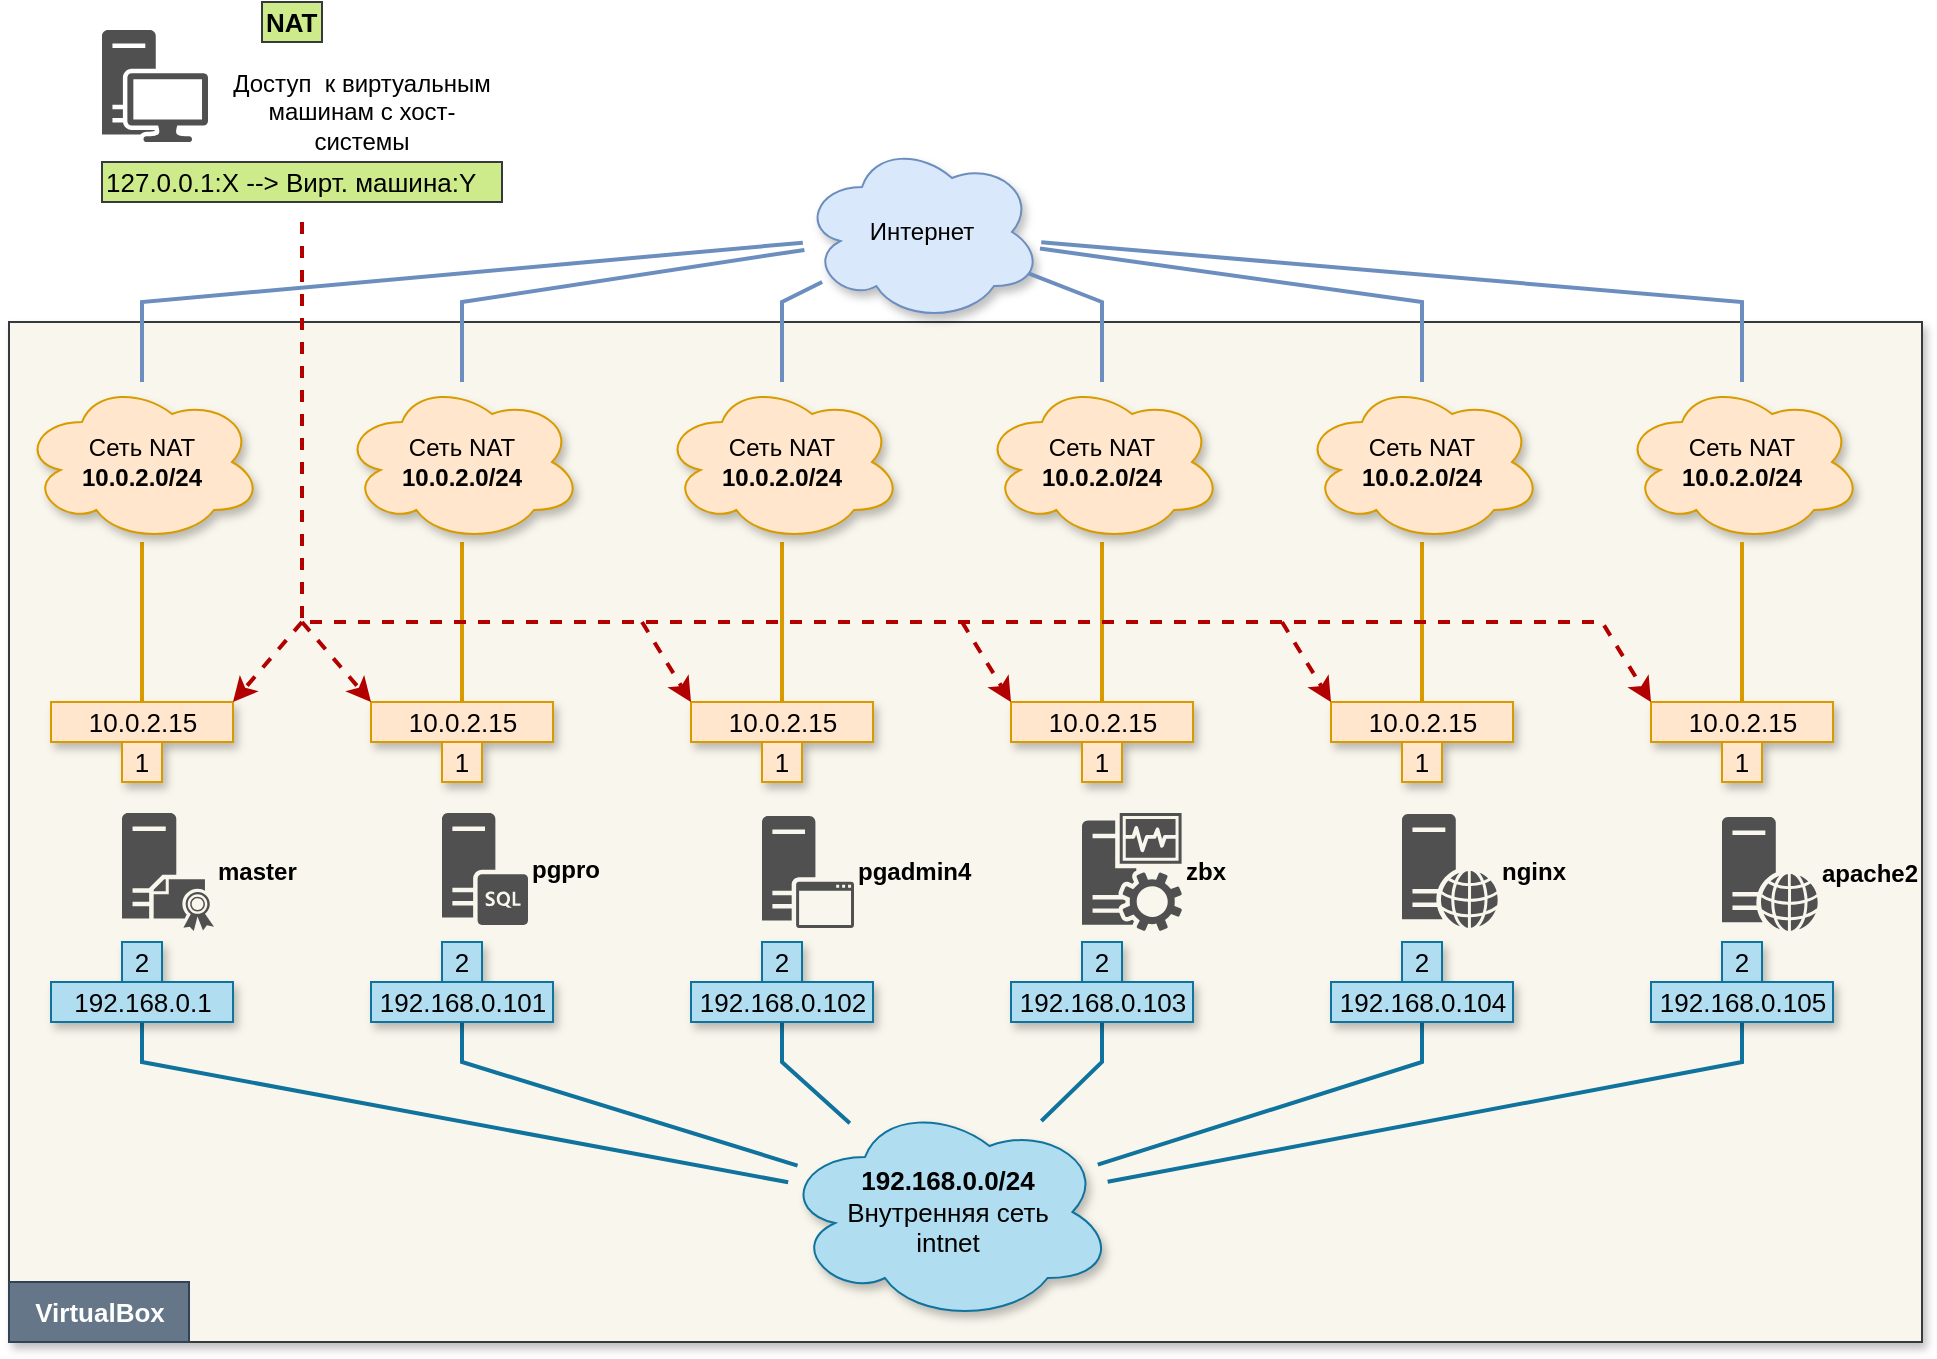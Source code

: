 <mxfile version="20.7.4" type="device"><diagram id="dLpNKgdumVeSnSUJRRxa" name="Страница 1"><mxGraphModel dx="1434" dy="926" grid="1" gridSize="10" guides="1" tooltips="1" connect="1" arrows="1" fold="1" page="1" pageScale="1" pageWidth="827" pageHeight="1169" math="0" shadow="0"><root><mxCell id="0"/><mxCell id="1" parent="0"/><mxCell id="pQSTXscZTdOlNcGqfAEL-66" value="" style="rounded=0;whiteSpace=wrap;html=1;strokeWidth=1;fontSize=13;fillColor=#f9f7ed;strokeColor=#36393d;shadow=1;glass=0;" parent="1" vertex="1"><mxGeometry x="193.5" y="170" width="956.5" height="510" as="geometry"/></mxCell><mxCell id="pQSTXscZTdOlNcGqfAEL-23" value="" style="endArrow=none;html=1;rounded=0;fontSize=13;fillColor=#b1ddf0;strokeColor=#10739e;strokeWidth=2;startArrow=none;" parent="1" source="pQSTXscZTdOlNcGqfAEL-22" target="pQSTXscZTdOlNcGqfAEL-14" edge="1"><mxGeometry width="50" height="50" relative="1" as="geometry"><mxPoint x="210" y="650" as="sourcePoint"/><mxPoint x="230" y="520" as="targetPoint"/><Array as="points"/></mxGeometry></mxCell><mxCell id="1Jj2ksppsvtcZRuddjDc-9" value="" style="endArrow=none;html=1;rounded=0;fillColor=#ffe6cc;strokeColor=#d79b00;strokeWidth=2;" parent="1" source="pQSTXscZTdOlNcGqfAEL-29" target="pQSTXscZTdOlNcGqfAEL-5" edge="1"><mxGeometry width="50" height="50" relative="1" as="geometry"><mxPoint x="160" y="430" as="sourcePoint"/><mxPoint x="210" y="380" as="targetPoint"/></mxGeometry></mxCell><mxCell id="1Jj2ksppsvtcZRuddjDc-10" value="" style="endArrow=none;html=1;rounded=0;fillColor=#ffe6cc;strokeColor=#d79b00;strokeWidth=2;" parent="1" source="pQSTXscZTdOlNcGqfAEL-33" target="pQSTXscZTdOlNcGqfAEL-7" edge="1"><mxGeometry width="50" height="50" relative="1" as="geometry"><mxPoint x="460" y="720" as="sourcePoint"/><mxPoint x="540" y="320" as="targetPoint"/></mxGeometry></mxCell><mxCell id="1Jj2ksppsvtcZRuddjDc-11" value="" style="endArrow=none;html=1;rounded=0;fillColor=#ffe6cc;strokeColor=#d79b00;strokeWidth=2;" parent="1" source="pQSTXscZTdOlNcGqfAEL-35" target="pQSTXscZTdOlNcGqfAEL-9" edge="1"><mxGeometry width="50" height="50" relative="1" as="geometry"><mxPoint x="520" y="720" as="sourcePoint"/><mxPoint x="570" y="670" as="targetPoint"/></mxGeometry></mxCell><mxCell id="1Jj2ksppsvtcZRuddjDc-15" value="" style="endArrow=none;html=1;rounded=0;fillColor=#b1ddf0;strokeColor=#10739e;strokeWidth=2;" parent="1" source="pQSTXscZTdOlNcGqfAEL-16" target="pQSTXscZTdOlNcGqfAEL-17" edge="1"><mxGeometry width="50" height="50" relative="1" as="geometry"><mxPoint x="220" y="620" as="sourcePoint"/><mxPoint x="270" y="570" as="targetPoint"/><Array as="points"><mxPoint x="420" y="540"/></Array></mxGeometry></mxCell><mxCell id="1Jj2ksppsvtcZRuddjDc-16" value="" style="endArrow=none;html=1;rounded=0;entryX=0.5;entryY=0.5;entryDx=0;entryDy=0;entryPerimeter=0;fillColor=#b1ddf0;strokeColor=#10739e;strokeWidth=2;" parent="1" source="pQSTXscZTdOlNcGqfAEL-16" target="pQSTXscZTdOlNcGqfAEL-18" edge="1"><mxGeometry width="50" height="50" relative="1" as="geometry"><mxPoint x="600" y="640" as="sourcePoint"/><mxPoint x="650" y="590" as="targetPoint"/><Array as="points"><mxPoint x="580" y="540"/></Array></mxGeometry></mxCell><mxCell id="pQSTXscZTdOlNcGqfAEL-4" value="&lt;div&gt;Интернет&lt;/div&gt;" style="ellipse;shape=cloud;whiteSpace=wrap;html=1;fillColor=#dae8fc;strokeColor=#6c8ebf;shadow=1;" parent="1" vertex="1"><mxGeometry x="590" y="80" width="120" height="90" as="geometry"/></mxCell><mxCell id="pQSTXscZTdOlNcGqfAEL-5" value="&lt;div&gt;Сеть NAT&lt;/div&gt;&lt;b&gt;10.0.2.0/24&lt;/b&gt;" style="ellipse;shape=cloud;whiteSpace=wrap;html=1;fillColor=#ffe6cc;strokeColor=#d79b00;shadow=1;" parent="1" vertex="1"><mxGeometry x="200" y="200" width="120" height="80" as="geometry"/></mxCell><mxCell id="pQSTXscZTdOlNcGqfAEL-7" value="&lt;div&gt;Сеть NAT&lt;/div&gt;&lt;div&gt;&lt;b&gt;10.0.2.0/24&lt;/b&gt;&lt;/div&gt;" style="ellipse;shape=cloud;whiteSpace=wrap;html=1;fillColor=#ffe6cc;strokeColor=#d79b00;shadow=1;" parent="1" vertex="1"><mxGeometry x="360" y="200" width="120" height="80" as="geometry"/></mxCell><mxCell id="pQSTXscZTdOlNcGqfAEL-9" value="&lt;div&gt;Сеть NAT&lt;/div&gt;&lt;b&gt;10.0.2.0/24&lt;/b&gt;" style="ellipse;shape=cloud;whiteSpace=wrap;html=1;fillColor=#ffe6cc;strokeColor=#d79b00;shadow=1;" parent="1" vertex="1"><mxGeometry x="520" y="200" width="120" height="80" as="geometry"/></mxCell><mxCell id="pQSTXscZTdOlNcGqfAEL-14" value="2" style="whiteSpace=wrap;html=1;aspect=fixed;verticalAlign=middle;fontSize=13;fillColor=#b1ddf0;strokeColor=#10739e;fontStyle=0;shadow=1;" parent="1" vertex="1"><mxGeometry x="250" y="480" width="20" height="20" as="geometry"/></mxCell><mxCell id="pQSTXscZTdOlNcGqfAEL-16" value="&lt;div&gt;&lt;b&gt;192.168.0.0/24&lt;/b&gt;&lt;/div&gt;&lt;div&gt;Внутренняя сеть &lt;br&gt;intnet&lt;/div&gt;" style="ellipse;shape=cloud;whiteSpace=wrap;html=1;fontSize=13;fillColor=#b1ddf0;strokeColor=#10739e;shadow=1;" parent="1" vertex="1"><mxGeometry x="580" y="560" width="166" height="110" as="geometry"/></mxCell><mxCell id="pQSTXscZTdOlNcGqfAEL-17" value="2" style="whiteSpace=wrap;html=1;aspect=fixed;verticalAlign=middle;fontSize=13;fillColor=#b1ddf0;strokeColor=#10739e;fontStyle=0;shadow=1;" parent="1" vertex="1"><mxGeometry x="410" y="480" width="20" height="20" as="geometry"/></mxCell><mxCell id="pQSTXscZTdOlNcGqfAEL-18" value="2" style="whiteSpace=wrap;html=1;aspect=fixed;verticalAlign=middle;fontSize=13;fillColor=#b1ddf0;strokeColor=#10739e;fontStyle=0;shadow=1;" parent="1" vertex="1"><mxGeometry x="570" y="480" width="20" height="20" as="geometry"/></mxCell><mxCell id="pQSTXscZTdOlNcGqfAEL-24" value="192.168.0.101" style="text;html=1;strokeColor=#10739e;fillColor=#b1ddf0;align=center;verticalAlign=middle;whiteSpace=wrap;rounded=0;fontSize=13;fontStyle=0;shadow=1;" parent="1" vertex="1"><mxGeometry x="374.5" y="500" width="91" height="20" as="geometry"/></mxCell><mxCell id="pQSTXscZTdOlNcGqfAEL-25" value="192.168.0.102" style="text;html=1;strokeColor=#10739e;fillColor=#b1ddf0;align=center;verticalAlign=middle;whiteSpace=wrap;rounded=0;fontSize=13;fontStyle=0;shadow=1;" parent="1" vertex="1"><mxGeometry x="534.5" y="500" width="91" height="20" as="geometry"/></mxCell><mxCell id="pQSTXscZTdOlNcGqfAEL-30" value="10.0.2.15" style="text;html=1;strokeColor=#d79b00;fillColor=#ffe6cc;align=center;verticalAlign=middle;whiteSpace=wrap;rounded=0;fontSize=13;shadow=1;" parent="1" vertex="1"><mxGeometry x="214.5" y="360" width="91" height="20" as="geometry"/></mxCell><mxCell id="pQSTXscZTdOlNcGqfAEL-34" value="10.0.2.15" style="text;html=1;strokeColor=#d79b00;fillColor=#ffe6cc;align=center;verticalAlign=middle;whiteSpace=wrap;rounded=0;fontSize=13;shadow=1;" parent="1" vertex="1"><mxGeometry x="374.5" y="360" width="91" height="20" as="geometry"/></mxCell><mxCell id="pQSTXscZTdOlNcGqfAEL-36" value="10.0.2.15" style="text;html=1;strokeColor=#d79b00;fillColor=#ffe6cc;align=center;verticalAlign=middle;whiteSpace=wrap;rounded=0;fontSize=13;shadow=1;" parent="1" vertex="1"><mxGeometry x="534.5" y="360" width="91" height="20" as="geometry"/></mxCell><mxCell id="pQSTXscZTdOlNcGqfAEL-54" value="NAT" style="text;html=1;fillColor=#cdeb8b;align=left;verticalAlign=middle;whiteSpace=wrap;rounded=0;fontSize=13;fontStyle=1;strokeColor=#36393d;" parent="1" vertex="1"><mxGeometry x="320" y="10" width="30" height="20" as="geometry"/></mxCell><mxCell id="pQSTXscZTdOlNcGqfAEL-63" value="127.0.0.1:X --&amp;gt; Вирт. машина:Y" style="text;html=1;align=left;verticalAlign=middle;whiteSpace=wrap;rounded=0;fontSize=13;fillColor=#cdeb8b;strokeColor=#36393d;fontStyle=0;" parent="1" vertex="1"><mxGeometry x="240" y="90" width="200" height="20" as="geometry"/></mxCell><mxCell id="pQSTXscZTdOlNcGqfAEL-6" value="" style="endArrow=none;html=1;rounded=0;strokeWidth=2;fillColor=#dae8fc;strokeColor=#6c8ebf;" parent="1" source="pQSTXscZTdOlNcGqfAEL-5" target="pQSTXscZTdOlNcGqfAEL-4" edge="1"><mxGeometry width="50" height="50" relative="1" as="geometry"><mxPoint x="130" y="220" as="sourcePoint"/><mxPoint x="180" y="170" as="targetPoint"/><Array as="points"><mxPoint x="260" y="160"/></Array></mxGeometry></mxCell><mxCell id="pQSTXscZTdOlNcGqfAEL-8" value="" style="endArrow=none;html=1;rounded=0;strokeWidth=2;fillColor=#dae8fc;strokeColor=#6c8ebf;" parent="1" source="pQSTXscZTdOlNcGqfAEL-7" target="pQSTXscZTdOlNcGqfAEL-4" edge="1"><mxGeometry width="50" height="50" relative="1" as="geometry"><mxPoint x="170" y="250" as="sourcePoint"/><mxPoint x="220" y="200" as="targetPoint"/><Array as="points"><mxPoint x="420" y="160"/></Array></mxGeometry></mxCell><mxCell id="pQSTXscZTdOlNcGqfAEL-10" value="" style="endArrow=none;html=1;rounded=0;strokeWidth=2;fillColor=#dae8fc;strokeColor=#6c8ebf;" parent="1" source="pQSTXscZTdOlNcGqfAEL-9" target="pQSTXscZTdOlNcGqfAEL-4" edge="1"><mxGeometry width="50" height="50" relative="1" as="geometry"><mxPoint x="140" y="240" as="sourcePoint"/><mxPoint x="190" y="190" as="targetPoint"/><Array as="points"><mxPoint x="580" y="160"/></Array></mxGeometry></mxCell><mxCell id="pQSTXscZTdOlNcGqfAEL-29" value="1" style="whiteSpace=wrap;html=1;aspect=fixed;verticalAlign=middle;fontSize=13;fillColor=#ffe6cc;strokeColor=#d79b00;fontStyle=0;shadow=1;" parent="1" vertex="1"><mxGeometry x="250" y="380" width="20" height="20" as="geometry"/></mxCell><mxCell id="pQSTXscZTdOlNcGqfAEL-33" value="1" style="whiteSpace=wrap;html=1;aspect=fixed;verticalAlign=middle;fontSize=13;fillColor=#ffe6cc;strokeColor=#d79b00;fontStyle=0;shadow=1;" parent="1" vertex="1"><mxGeometry x="410" y="380" width="20" height="20" as="geometry"/></mxCell><mxCell id="pQSTXscZTdOlNcGqfAEL-35" value="1" style="whiteSpace=wrap;html=1;aspect=fixed;verticalAlign=middle;fontSize=13;fillColor=#ffe6cc;strokeColor=#d79b00;fontStyle=0;shadow=1;" parent="1" vertex="1"><mxGeometry x="570" y="380" width="20" height="20" as="geometry"/></mxCell><mxCell id="tnZdwxEttJW5x21GmOAq-6" value="" style="endArrow=none;html=1;rounded=0;fillColor=#ffe6cc;strokeColor=#d79b00;strokeWidth=2;" parent="1" source="tnZdwxEttJW5x21GmOAq-11" target="tnZdwxEttJW5x21GmOAq-7" edge="1"><mxGeometry width="50" height="50" relative="1" as="geometry"><mxPoint x="675" y="720" as="sourcePoint"/><mxPoint x="725" y="670" as="targetPoint"/></mxGeometry></mxCell><mxCell id="tnZdwxEttJW5x21GmOAq-7" value="&lt;div&gt;Сеть NAT&lt;/div&gt;&lt;b&gt;10.0.2.0/24&lt;/b&gt;" style="ellipse;shape=cloud;whiteSpace=wrap;html=1;fillColor=#ffe6cc;strokeColor=#d79b00;shadow=1;" parent="1" vertex="1"><mxGeometry x="680" y="200" width="120" height="80" as="geometry"/></mxCell><mxCell id="tnZdwxEttJW5x21GmOAq-8" value="2" style="whiteSpace=wrap;html=1;aspect=fixed;verticalAlign=middle;fontSize=13;fillColor=#b1ddf0;strokeColor=#10739e;fontStyle=0;shadow=1;" parent="1" vertex="1"><mxGeometry x="730" y="480" width="20" height="20" as="geometry"/></mxCell><mxCell id="tnZdwxEttJW5x21GmOAq-10" value="10.0.2.15" style="text;html=1;strokeColor=#d79b00;fillColor=#ffe6cc;align=center;verticalAlign=middle;whiteSpace=wrap;rounded=0;fontSize=13;shadow=1;" parent="1" vertex="1"><mxGeometry x="694.5" y="360" width="91" height="20" as="geometry"/></mxCell><mxCell id="tnZdwxEttJW5x21GmOAq-11" value="1" style="whiteSpace=wrap;html=1;aspect=fixed;verticalAlign=middle;fontSize=13;fillColor=#ffe6cc;strokeColor=#d79b00;fontStyle=0;shadow=1;" parent="1" vertex="1"><mxGeometry x="730" y="380" width="20" height="20" as="geometry"/></mxCell><mxCell id="tnZdwxEttJW5x21GmOAq-13" value="" style="endArrow=none;html=1;rounded=0;fillColor=#ffe6cc;strokeColor=#d79b00;strokeWidth=2;" parent="1" source="tnZdwxEttJW5x21GmOAq-18" target="tnZdwxEttJW5x21GmOAq-14" edge="1"><mxGeometry width="50" height="50" relative="1" as="geometry"><mxPoint x="822" y="720" as="sourcePoint"/><mxPoint x="872" y="670" as="targetPoint"/></mxGeometry></mxCell><mxCell id="tnZdwxEttJW5x21GmOAq-14" value="&lt;div&gt;Сеть NAT&lt;/div&gt;&lt;b&gt;10.0.2.0/24&lt;/b&gt;" style="ellipse;shape=cloud;whiteSpace=wrap;html=1;fillColor=#ffe6cc;strokeColor=#d79b00;shadow=1;" parent="1" vertex="1"><mxGeometry x="840" y="200" width="120" height="80" as="geometry"/></mxCell><mxCell id="tnZdwxEttJW5x21GmOAq-15" value="2" style="whiteSpace=wrap;html=1;aspect=fixed;verticalAlign=middle;fontSize=13;fillColor=#b1ddf0;strokeColor=#10739e;fontStyle=0;shadow=1;" parent="1" vertex="1"><mxGeometry x="890" y="480" width="20" height="20" as="geometry"/></mxCell><mxCell id="tnZdwxEttJW5x21GmOAq-17" value="10.0.2.15" style="text;html=1;strokeColor=#d79b00;fillColor=#ffe6cc;align=center;verticalAlign=middle;whiteSpace=wrap;rounded=0;fontSize=13;shadow=1;" parent="1" vertex="1"><mxGeometry x="854.5" y="360" width="91" height="20" as="geometry"/></mxCell><mxCell id="tnZdwxEttJW5x21GmOAq-18" value="1" style="whiteSpace=wrap;html=1;aspect=fixed;verticalAlign=middle;fontSize=13;fillColor=#ffe6cc;strokeColor=#d79b00;fontStyle=0;shadow=1;" parent="1" vertex="1"><mxGeometry x="890" y="380" width="20" height="20" as="geometry"/></mxCell><mxCell id="tnZdwxEttJW5x21GmOAq-19" value="" style="endArrow=none;html=1;rounded=0;fillColor=#b1ddf0;strokeColor=#10739e;strokeWidth=2;" parent="1" source="pQSTXscZTdOlNcGqfAEL-16" target="tnZdwxEttJW5x21GmOAq-9" edge="1"><mxGeometry x="-0.365" y="-192" width="50" height="50" relative="1" as="geometry"><mxPoint x="570.414" y="591.308" as="sourcePoint"/><mxPoint x="820" y="560" as="targetPoint"/><Array as="points"><mxPoint x="740" y="540"/></Array><mxPoint x="-17" y="80" as="offset"/></mxGeometry></mxCell><mxCell id="tnZdwxEttJW5x21GmOAq-9" value="192.168.0.103" style="text;html=1;strokeColor=#10739e;fillColor=#b1ddf0;align=center;verticalAlign=middle;whiteSpace=wrap;rounded=0;fontSize=13;fontStyle=0;shadow=1;" parent="1" vertex="1"><mxGeometry x="694.5" y="500" width="91" height="20" as="geometry"/></mxCell><mxCell id="tnZdwxEttJW5x21GmOAq-20" value="" style="endArrow=none;html=1;rounded=0;fillColor=#b1ddf0;strokeColor=#10739e;strokeWidth=2;" parent="1" source="pQSTXscZTdOlNcGqfAEL-16" target="tnZdwxEttJW5x21GmOAq-15" edge="1"><mxGeometry x="-0.365" y="-192" width="50" height="50" relative="1" as="geometry"><mxPoint x="660.481" y="616.203" as="sourcePoint"/><mxPoint x="750" y="530" as="targetPoint"/><Array as="points"><mxPoint x="900" y="540"/></Array><mxPoint x="-17" y="80" as="offset"/></mxGeometry></mxCell><mxCell id="tnZdwxEttJW5x21GmOAq-28" value="pgpro" style="sketch=0;pointerEvents=1;shadow=0;dashed=0;html=1;strokeColor=none;fillColor=#505050;labelPosition=right;verticalLabelPosition=middle;verticalAlign=middle;outlineConnect=0;align=left;shape=mxgraph.office.servers.sql_server;fontStyle=1" parent="1" vertex="1"><mxGeometry x="410" y="415.5" width="43" height="56" as="geometry"/></mxCell><mxCell id="tnZdwxEttJW5x21GmOAq-31" value="nginx" style="sketch=0;pointerEvents=1;shadow=0;dashed=0;html=1;strokeColor=none;fillColor=#505050;labelPosition=right;verticalLabelPosition=middle;verticalAlign=middle;outlineConnect=0;align=left;shape=mxgraph.office.servers.web_server;fontStyle=1" parent="1" vertex="1"><mxGeometry x="890" y="416" width="48" height="57" as="geometry"/></mxCell><mxCell id="tnZdwxEttJW5x21GmOAq-32" value="pgadmin4" style="sketch=0;pointerEvents=1;shadow=0;dashed=0;html=1;strokeColor=none;fillColor=#505050;labelPosition=right;verticalLabelPosition=middle;verticalAlign=middle;outlineConnect=0;align=left;shape=mxgraph.office.servers.application_server;fontStyle=1" parent="1" vertex="1"><mxGeometry x="570" y="417" width="46" height="56" as="geometry"/></mxCell><mxCell id="tnZdwxEttJW5x21GmOAq-33" value="zbx" style="sketch=0;pointerEvents=1;shadow=0;dashed=0;html=1;strokeColor=none;fillColor=#505050;labelPosition=right;verticalLabelPosition=middle;verticalAlign=middle;outlineConnect=0;align=left;shape=mxgraph.office.servers.monitoring_sql_reporting_services;fontStyle=1" parent="1" vertex="1"><mxGeometry x="730" y="415.5" width="50" height="59" as="geometry"/></mxCell><mxCell id="tnZdwxEttJW5x21GmOAq-34" value="master" style="sketch=0;pointerEvents=1;shadow=0;dashed=0;html=1;strokeColor=none;fillColor=#505050;labelPosition=right;verticalLabelPosition=middle;verticalAlign=middle;outlineConnect=0;align=left;shape=mxgraph.office.servers.certificate_authority;fontStyle=1" parent="1" vertex="1"><mxGeometry x="250" y="415.5" width="46" height="59" as="geometry"/></mxCell><mxCell id="tnZdwxEttJW5x21GmOAq-35" value="2" style="whiteSpace=wrap;html=1;aspect=fixed;verticalAlign=middle;fontSize=13;fillColor=#b1ddf0;strokeColor=#10739e;fontStyle=0;shadow=1;" parent="1" vertex="1"><mxGeometry x="1050" y="480" width="20" height="20" as="geometry"/></mxCell><mxCell id="tnZdwxEttJW5x21GmOAq-39" value="apache2" style="sketch=0;pointerEvents=1;shadow=0;dashed=0;html=1;strokeColor=none;fillColor=#505050;labelPosition=right;verticalLabelPosition=middle;verticalAlign=middle;outlineConnect=0;align=left;shape=mxgraph.office.servers.web_server;fontStyle=1" parent="1" vertex="1"><mxGeometry x="1050" y="417.5" width="48" height="57" as="geometry"/></mxCell><mxCell id="tnZdwxEttJW5x21GmOAq-40" value="&lt;div&gt;Сеть NAT&lt;/div&gt;&lt;b&gt;10.0.2.0/24&lt;/b&gt;" style="ellipse;shape=cloud;whiteSpace=wrap;html=1;fillColor=#ffe6cc;strokeColor=#d79b00;shadow=1;" parent="1" vertex="1"><mxGeometry x="1000" y="200" width="120" height="80" as="geometry"/></mxCell><mxCell id="tnZdwxEttJW5x21GmOAq-41" value="" style="sketch=0;pointerEvents=1;shadow=0;dashed=0;html=1;strokeColor=none;fillColor=#505050;labelPosition=center;verticalLabelPosition=bottom;verticalAlign=top;outlineConnect=0;align=center;shape=mxgraph.office.devices.workstation;" parent="1" vertex="1"><mxGeometry x="240" y="24" width="53" height="56" as="geometry"/></mxCell><mxCell id="tnZdwxEttJW5x21GmOAq-42" value="" style="endArrow=none;html=1;rounded=0;fillColor=#b1ddf0;strokeColor=#10739e;strokeWidth=2;" parent="1" source="pQSTXscZTdOlNcGqfAEL-16" target="tnZdwxEttJW5x21GmOAq-35" edge="1"><mxGeometry x="-0.365" y="-192" width="50" height="50" relative="1" as="geometry"><mxPoint x="799.465" y="650.835" as="sourcePoint"/><mxPoint x="895.6" y="530" as="targetPoint"/><Array as="points"><mxPoint x="1060" y="540"/></Array><mxPoint x="-17" y="80" as="offset"/></mxGeometry></mxCell><mxCell id="tnZdwxEttJW5x21GmOAq-43" value="" style="endArrow=none;html=1;rounded=0;strokeWidth=2;fillColor=#dae8fc;strokeColor=#6c8ebf;" parent="1" source="tnZdwxEttJW5x21GmOAq-7" target="pQSTXscZTdOlNcGqfAEL-4" edge="1"><mxGeometry width="50" height="50" relative="1" as="geometry"><mxPoint x="741.31" y="191.68" as="sourcePoint"/><mxPoint x="876.998" y="90.004" as="targetPoint"/><Array as="points"><mxPoint x="740" y="160"/></Array></mxGeometry></mxCell><mxCell id="tnZdwxEttJW5x21GmOAq-44" value="" style="endArrow=none;html=1;rounded=0;strokeWidth=2;fillColor=#dae8fc;strokeColor=#6c8ebf;" parent="1" source="tnZdwxEttJW5x21GmOAq-14" target="pQSTXscZTdOlNcGqfAEL-4" edge="1"><mxGeometry width="50" height="50" relative="1" as="geometry"><mxPoint x="888.96" y="178.99" as="sourcePoint"/><mxPoint x="999.999" y="80.001" as="targetPoint"/><Array as="points"><mxPoint x="900" y="160"/></Array></mxGeometry></mxCell><mxCell id="tnZdwxEttJW5x21GmOAq-45" value="" style="endArrow=none;html=1;rounded=0;strokeWidth=2;fillColor=#dae8fc;strokeColor=#6c8ebf;" parent="1" source="tnZdwxEttJW5x21GmOAq-40" target="pQSTXscZTdOlNcGqfAEL-4" edge="1"><mxGeometry width="50" height="50" relative="1" as="geometry"><mxPoint x="981.04" y="218.99" as="sourcePoint"/><mxPoint x="870.001" y="120.001" as="targetPoint"/><Array as="points"><mxPoint x="1060" y="160"/></Array></mxGeometry></mxCell><mxCell id="tnZdwxEttJW5x21GmOAq-46" value="" style="endArrow=none;html=1;rounded=0;fontSize=13;fillColor=#b1ddf0;strokeColor=#10739e;strokeWidth=2;" parent="1" source="pQSTXscZTdOlNcGqfAEL-16" target="pQSTXscZTdOlNcGqfAEL-22" edge="1"><mxGeometry width="50" height="50" relative="1" as="geometry"><mxPoint x="662.86" y="664.7" as="sourcePoint"/><mxPoint x="260.714" y="500" as="targetPoint"/><Array as="points"><mxPoint x="260" y="540"/></Array></mxGeometry></mxCell><mxCell id="pQSTXscZTdOlNcGqfAEL-22" value="192.168.0.1" style="text;html=1;strokeColor=#10739e;fillColor=#b1ddf0;align=center;verticalAlign=middle;whiteSpace=wrap;rounded=0;fontSize=13;fontStyle=0;shadow=1;" parent="1" vertex="1"><mxGeometry x="214.5" y="500" width="91" height="20" as="geometry"/></mxCell><mxCell id="tnZdwxEttJW5x21GmOAq-16" value="192.168.0.104" style="text;html=1;strokeColor=#10739e;fillColor=#b1ddf0;align=center;verticalAlign=middle;whiteSpace=wrap;rounded=0;fontSize=13;fontStyle=0;shadow=1;" parent="1" vertex="1"><mxGeometry x="854.5" y="500" width="91" height="20" as="geometry"/></mxCell><mxCell id="tnZdwxEttJW5x21GmOAq-48" value="" style="endArrow=none;html=1;rounded=0;fillColor=#ffe6cc;strokeColor=#d79b00;strokeWidth=2;" parent="1" source="tnZdwxEttJW5x21GmOAq-38" target="tnZdwxEttJW5x21GmOAq-40" edge="1"><mxGeometry width="50" height="50" relative="1" as="geometry"><mxPoint x="910" y="390" as="sourcePoint"/><mxPoint x="910" y="290" as="targetPoint"/></mxGeometry></mxCell><mxCell id="tnZdwxEttJW5x21GmOAq-37" value="10.0.2.15" style="text;html=1;strokeColor=#d79b00;fillColor=#ffe6cc;align=center;verticalAlign=middle;whiteSpace=wrap;rounded=0;fontSize=13;shadow=1;" parent="1" vertex="1"><mxGeometry x="1014.5" y="360" width="91" height="20" as="geometry"/></mxCell><mxCell id="tnZdwxEttJW5x21GmOAq-38" value="1" style="whiteSpace=wrap;html=1;aspect=fixed;verticalAlign=middle;fontSize=13;fillColor=#ffe6cc;strokeColor=#d79b00;fontStyle=0;shadow=1;" parent="1" vertex="1"><mxGeometry x="1050" y="380" width="20" height="20" as="geometry"/></mxCell><mxCell id="tnZdwxEttJW5x21GmOAq-36" value="192.168.0.105" style="text;html=1;strokeColor=#10739e;fillColor=#b1ddf0;align=center;verticalAlign=middle;whiteSpace=wrap;rounded=0;fontSize=13;fontStyle=0;shadow=1;" parent="1" vertex="1"><mxGeometry x="1014.5" y="500" width="91" height="20" as="geometry"/></mxCell><mxCell id="tnZdwxEttJW5x21GmOAq-67" value="" style="endArrow=classic;html=1;rounded=0;fontSize=13;fillColor=#e51400;strokeColor=#B20000;dashed=1;entryX=0;entryY=0;entryDx=0;entryDy=0;strokeWidth=2;" parent="1" target="tnZdwxEttJW5x21GmOAq-17" edge="1"><mxGeometry width="50" height="50" relative="1" as="geometry"><mxPoint x="830" y="320" as="sourcePoint"/><mxPoint x="897.25" y="380" as="targetPoint"/><Array as="points"/></mxGeometry></mxCell><mxCell id="tnZdwxEttJW5x21GmOAq-88" value="Доступ&amp;nbsp; к виртуальным машинам с хост-системы" style="text;html=1;strokeColor=none;fillColor=none;align=center;verticalAlign=middle;whiteSpace=wrap;rounded=0;" parent="1" vertex="1"><mxGeometry x="300" y="40" width="140" height="50" as="geometry"/></mxCell><mxCell id="tnZdwxEttJW5x21GmOAq-94" value="" style="endArrow=classic;html=1;rounded=0;fontSize=13;fillColor=#e51400;strokeColor=#B20000;dashed=1;entryX=0;entryY=0;entryDx=0;entryDy=0;strokeWidth=2;" parent="1" edge="1" target="tnZdwxEttJW5x21GmOAq-37"><mxGeometry width="50" height="50" relative="1" as="geometry"><mxPoint x="340" y="120" as="sourcePoint"/><mxPoint x="1174.5" y="360" as="targetPoint"/><Array as="points"><mxPoint x="340" y="320"/><mxPoint x="990" y="320"/></Array></mxGeometry></mxCell><mxCell id="tnZdwxEttJW5x21GmOAq-95" value="" style="endArrow=classic;html=1;rounded=0;fontSize=13;fillColor=#e51400;strokeColor=#B20000;dashed=1;entryX=0;entryY=0;entryDx=0;entryDy=0;strokeWidth=2;" parent="1" target="tnZdwxEttJW5x21GmOAq-10" edge="1"><mxGeometry width="50" height="50" relative="1" as="geometry"><mxPoint x="670" y="320" as="sourcePoint"/><mxPoint x="833.5" y="370" as="targetPoint"/><Array as="points"/></mxGeometry></mxCell><mxCell id="tnZdwxEttJW5x21GmOAq-96" value="" style="endArrow=classic;html=1;rounded=0;fontSize=13;fillColor=#e51400;strokeColor=#B20000;dashed=1;entryX=0;entryY=0;entryDx=0;entryDy=0;strokeWidth=2;" parent="1" target="pQSTXscZTdOlNcGqfAEL-36" edge="1"><mxGeometry width="50" height="50" relative="1" as="geometry"><mxPoint x="510" y="320" as="sourcePoint"/><mxPoint x="874.5" y="380" as="targetPoint"/><Array as="points"/></mxGeometry></mxCell><mxCell id="tnZdwxEttJW5x21GmOAq-97" value="" style="endArrow=classic;html=1;rounded=0;fontSize=13;fillColor=#e51400;strokeColor=#B20000;dashed=1;entryX=1;entryY=0;entryDx=0;entryDy=0;strokeWidth=2;" parent="1" target="pQSTXscZTdOlNcGqfAEL-30" edge="1"><mxGeometry width="50" height="50" relative="1" as="geometry"><mxPoint x="340" y="320" as="sourcePoint"/><mxPoint x="164.5" y="350" as="targetPoint"/><Array as="points"/></mxGeometry></mxCell><mxCell id="tnZdwxEttJW5x21GmOAq-98" value="" style="endArrow=classic;html=1;rounded=0;fontSize=13;fillColor=#e51400;strokeColor=#B20000;dashed=1;entryX=0;entryY=0;entryDx=0;entryDy=0;strokeWidth=2;" parent="1" target="pQSTXscZTdOlNcGqfAEL-34" edge="1"><mxGeometry width="50" height="50" relative="1" as="geometry"><mxPoint x="340" y="320" as="sourcePoint"/><mxPoint x="144.5" y="350" as="targetPoint"/><Array as="points"/></mxGeometry></mxCell><mxCell id="pQSTXscZTdOlNcGqfAEL-67" value="VirtualBox" style="text;html=1;strokeColor=#314354;fillColor=#647687;align=center;verticalAlign=middle;whiteSpace=wrap;rounded=0;strokeWidth=1;fontSize=13;fontColor=#ffffff;fontStyle=1;shadow=0;" parent="1" vertex="1"><mxGeometry x="193.5" y="650" width="90" height="30" as="geometry"/></mxCell></root></mxGraphModel></diagram></mxfile>
